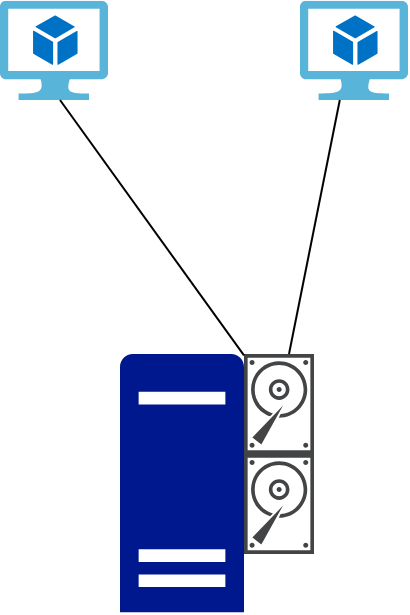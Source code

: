 <mxfile version="13.2.3" type="github"><diagram id="SQvi1Jkdsk4PUUPYF7RH" name="第 1 页"><mxGraphModel dx="1022" dy="697" grid="1" gridSize="10" guides="1" tooltips="1" connect="1" arrows="1" fold="1" page="1" pageScale="1" pageWidth="827" pageHeight="1169" math="0" shadow="0"><root><mxCell id="0"/><mxCell id="1" parent="0"/><mxCell id="LAxECuJPGaB91JiHltR3-2" value="" style="aspect=fixed;html=1;points=[];align=center;image;fontSize=12;image=img/lib/mscae/Virtual_Machine_2.svg;" parent="1" vertex="1"><mxGeometry x="90" y="162.32" width="54" height="49.68" as="geometry"/></mxCell><mxCell id="LAxECuJPGaB91JiHltR3-7" value="" style="aspect=fixed;html=1;points=[];align=center;image;fontSize=12;image=img/lib/mscae/Virtual_Machine_2.svg;" parent="1" vertex="1"><mxGeometry x="240" y="162.32" width="54" height="49.68" as="geometry"/></mxCell><mxCell id="LAxECuJPGaB91JiHltR3-8" value="" style="pointerEvents=1;shadow=0;dashed=0;html=1;strokeColor=none;fillColor=#434445;aspect=fixed;labelPosition=center;verticalLabelPosition=bottom;verticalAlign=top;align=center;outlineConnect=0;shape=mxgraph.vvd.disk;" parent="1" vertex="1"><mxGeometry x="212.0" y="339" width="35" height="50" as="geometry"/></mxCell><mxCell id="LAxECuJPGaB91JiHltR3-12" value="" style="endArrow=none;html=1;" parent="1" source="LAxECuJPGaB91JiHltR3-8" edge="1"><mxGeometry width="50" height="50" relative="1" as="geometry"><mxPoint x="240" y="340" as="sourcePoint"/><mxPoint x="259.9" y="212" as="targetPoint"/></mxGeometry></mxCell><mxCell id="LAxECuJPGaB91JiHltR3-13" value="" style="pointerEvents=1;shadow=0;dashed=0;html=1;strokeColor=none;fillColor=#434445;aspect=fixed;labelPosition=center;verticalLabelPosition=bottom;verticalAlign=top;align=center;outlineConnect=0;shape=mxgraph.vvd.disk;" parent="1" vertex="1"><mxGeometry x="212" y="389" width="35" height="50" as="geometry"/></mxCell><mxCell id="LAxECuJPGaB91JiHltR3-14" value="" style="endArrow=none;html=1;" parent="1" source="LAxECuJPGaB91JiHltR3-8" edge="1"><mxGeometry width="50" height="50" relative="1" as="geometry"><mxPoint x="250" y="360" as="sourcePoint"/><mxPoint x="120" y="212" as="targetPoint"/></mxGeometry></mxCell><mxCell id="LAxECuJPGaB91JiHltR3-15" value="" style="aspect=fixed;pointerEvents=1;shadow=0;dashed=0;html=1;strokeColor=none;labelPosition=center;verticalLabelPosition=bottom;verticalAlign=top;align=center;fillColor=#00188D;shape=mxgraph.mscae.enterprise.server_generic" parent="1" vertex="1"><mxGeometry x="150" y="339" width="62" height="129.17" as="geometry"/></mxCell></root></mxGraphModel></diagram></mxfile>